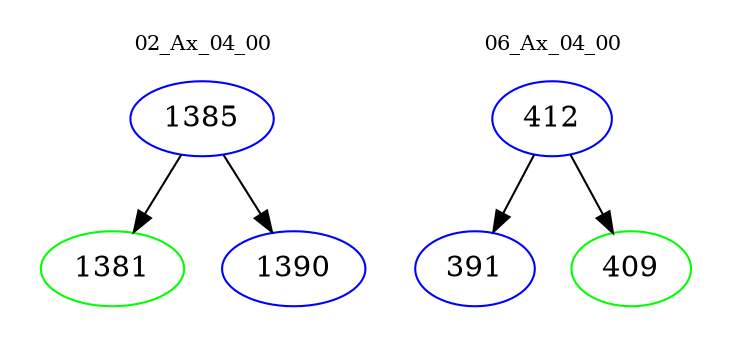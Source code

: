 digraph{
subgraph cluster_0 {
color = white
label = "02_Ax_04_00";
fontsize=10;
T0_1385 [label="1385", color="blue"]
T0_1385 -> T0_1381 [color="black"]
T0_1381 [label="1381", color="green"]
T0_1385 -> T0_1390 [color="black"]
T0_1390 [label="1390", color="blue"]
}
subgraph cluster_1 {
color = white
label = "06_Ax_04_00";
fontsize=10;
T1_412 [label="412", color="blue"]
T1_412 -> T1_391 [color="black"]
T1_391 [label="391", color="blue"]
T1_412 -> T1_409 [color="black"]
T1_409 [label="409", color="green"]
}
}
